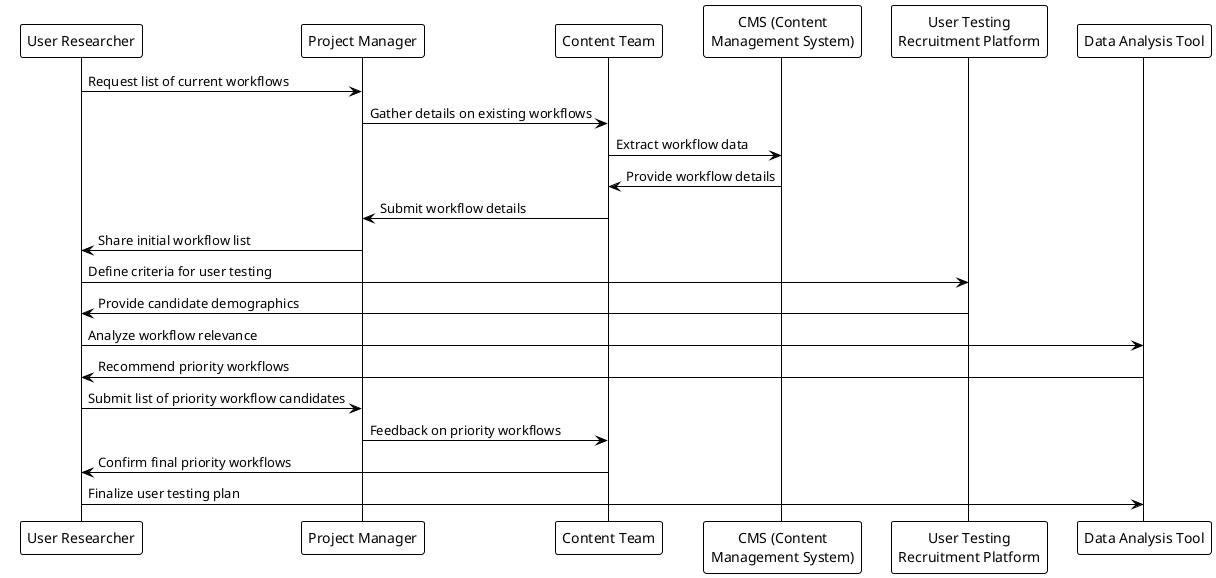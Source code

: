@startuml
!theme plain

participant "User Researcher" as researcher
participant "Project Manager" as manager
participant "Content Team" as content
participant "CMS (Content\nManagement System)" as cms
participant "User Testing\nRecruitment Platform" as recruitment
participant "Data Analysis Tool" as analysis

researcher -> manager : Request list of current workflows
manager -> content : Gather details on existing workflows
content -> cms : Extract workflow data
cms -> content : Provide workflow details
content -> manager : Submit workflow details
manager -> researcher : Share initial workflow list
researcher -> recruitment : Define criteria for user testing
recruitment -> researcher : Provide candidate demographics
researcher -> analysis : Analyze workflow relevance
analysis -> researcher : Recommend priority workflows
researcher -> manager : Submit list of priority workflow candidates
manager -> content : Feedback on priority workflows
content -> researcher : Confirm final priority workflows
researcher -> analysis : Finalize user testing plan

@enduml